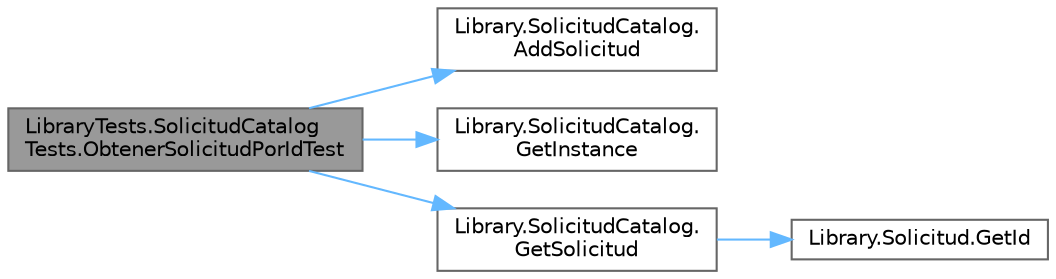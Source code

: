 digraph "LibraryTests.SolicitudCatalogTests.ObtenerSolicitudPorIdTest"
{
 // INTERACTIVE_SVG=YES
 // LATEX_PDF_SIZE
  bgcolor="transparent";
  edge [fontname=Helvetica,fontsize=10,labelfontname=Helvetica,labelfontsize=10];
  node [fontname=Helvetica,fontsize=10,shape=box,height=0.2,width=0.4];
  rankdir="LR";
  Node1 [label="LibraryTests.SolicitudCatalog\lTests.ObtenerSolicitudPorIdTest",height=0.2,width=0.4,color="gray40", fillcolor="grey60", style="filled", fontcolor="black",tooltip="Test para cuando se quiere obtener una solicitud por un valor de id."];
  Node1 -> Node2 [color="steelblue1",style="solid"];
  Node2 [label="Library.SolicitudCatalog.\lAddSolicitud",height=0.2,width=0.4,color="grey40", fillcolor="white", style="filled",URL="$classLibrary_1_1SolicitudCatalog.html#a3331fe5811ee8e1bbfa26b0175cb5095",tooltip="Método para agregar una al catálogo."];
  Node1 -> Node3 [color="steelblue1",style="solid"];
  Node3 [label="Library.SolicitudCatalog.\lGetInstance",height=0.2,width=0.4,color="grey40", fillcolor="white", style="filled",URL="$classLibrary_1_1SolicitudCatalog.html#a6eeaee8760274576dab2c74b4f22576e",tooltip="Método para obtener la instancia de la clase."];
  Node1 -> Node4 [color="steelblue1",style="solid"];
  Node4 [label="Library.SolicitudCatalog.\lGetSolicitud",height=0.2,width=0.4,color="grey40", fillcolor="white", style="filled",URL="$classLibrary_1_1SolicitudCatalog.html#a0e97a598341427a7eb17f32de89e45eb",tooltip="Método para obtener una solicitud por id"];
  Node4 -> Node5 [color="steelblue1",style="solid"];
  Node5 [label="Library.Solicitud.GetId",height=0.2,width=0.4,color="grey40", fillcolor="white", style="filled",URL="$classLibrary_1_1Solicitud.html#ab9187247666d0ece299b2eae8d4bb91c",tooltip="Método para obtener el id de una Solicitud."];
}
